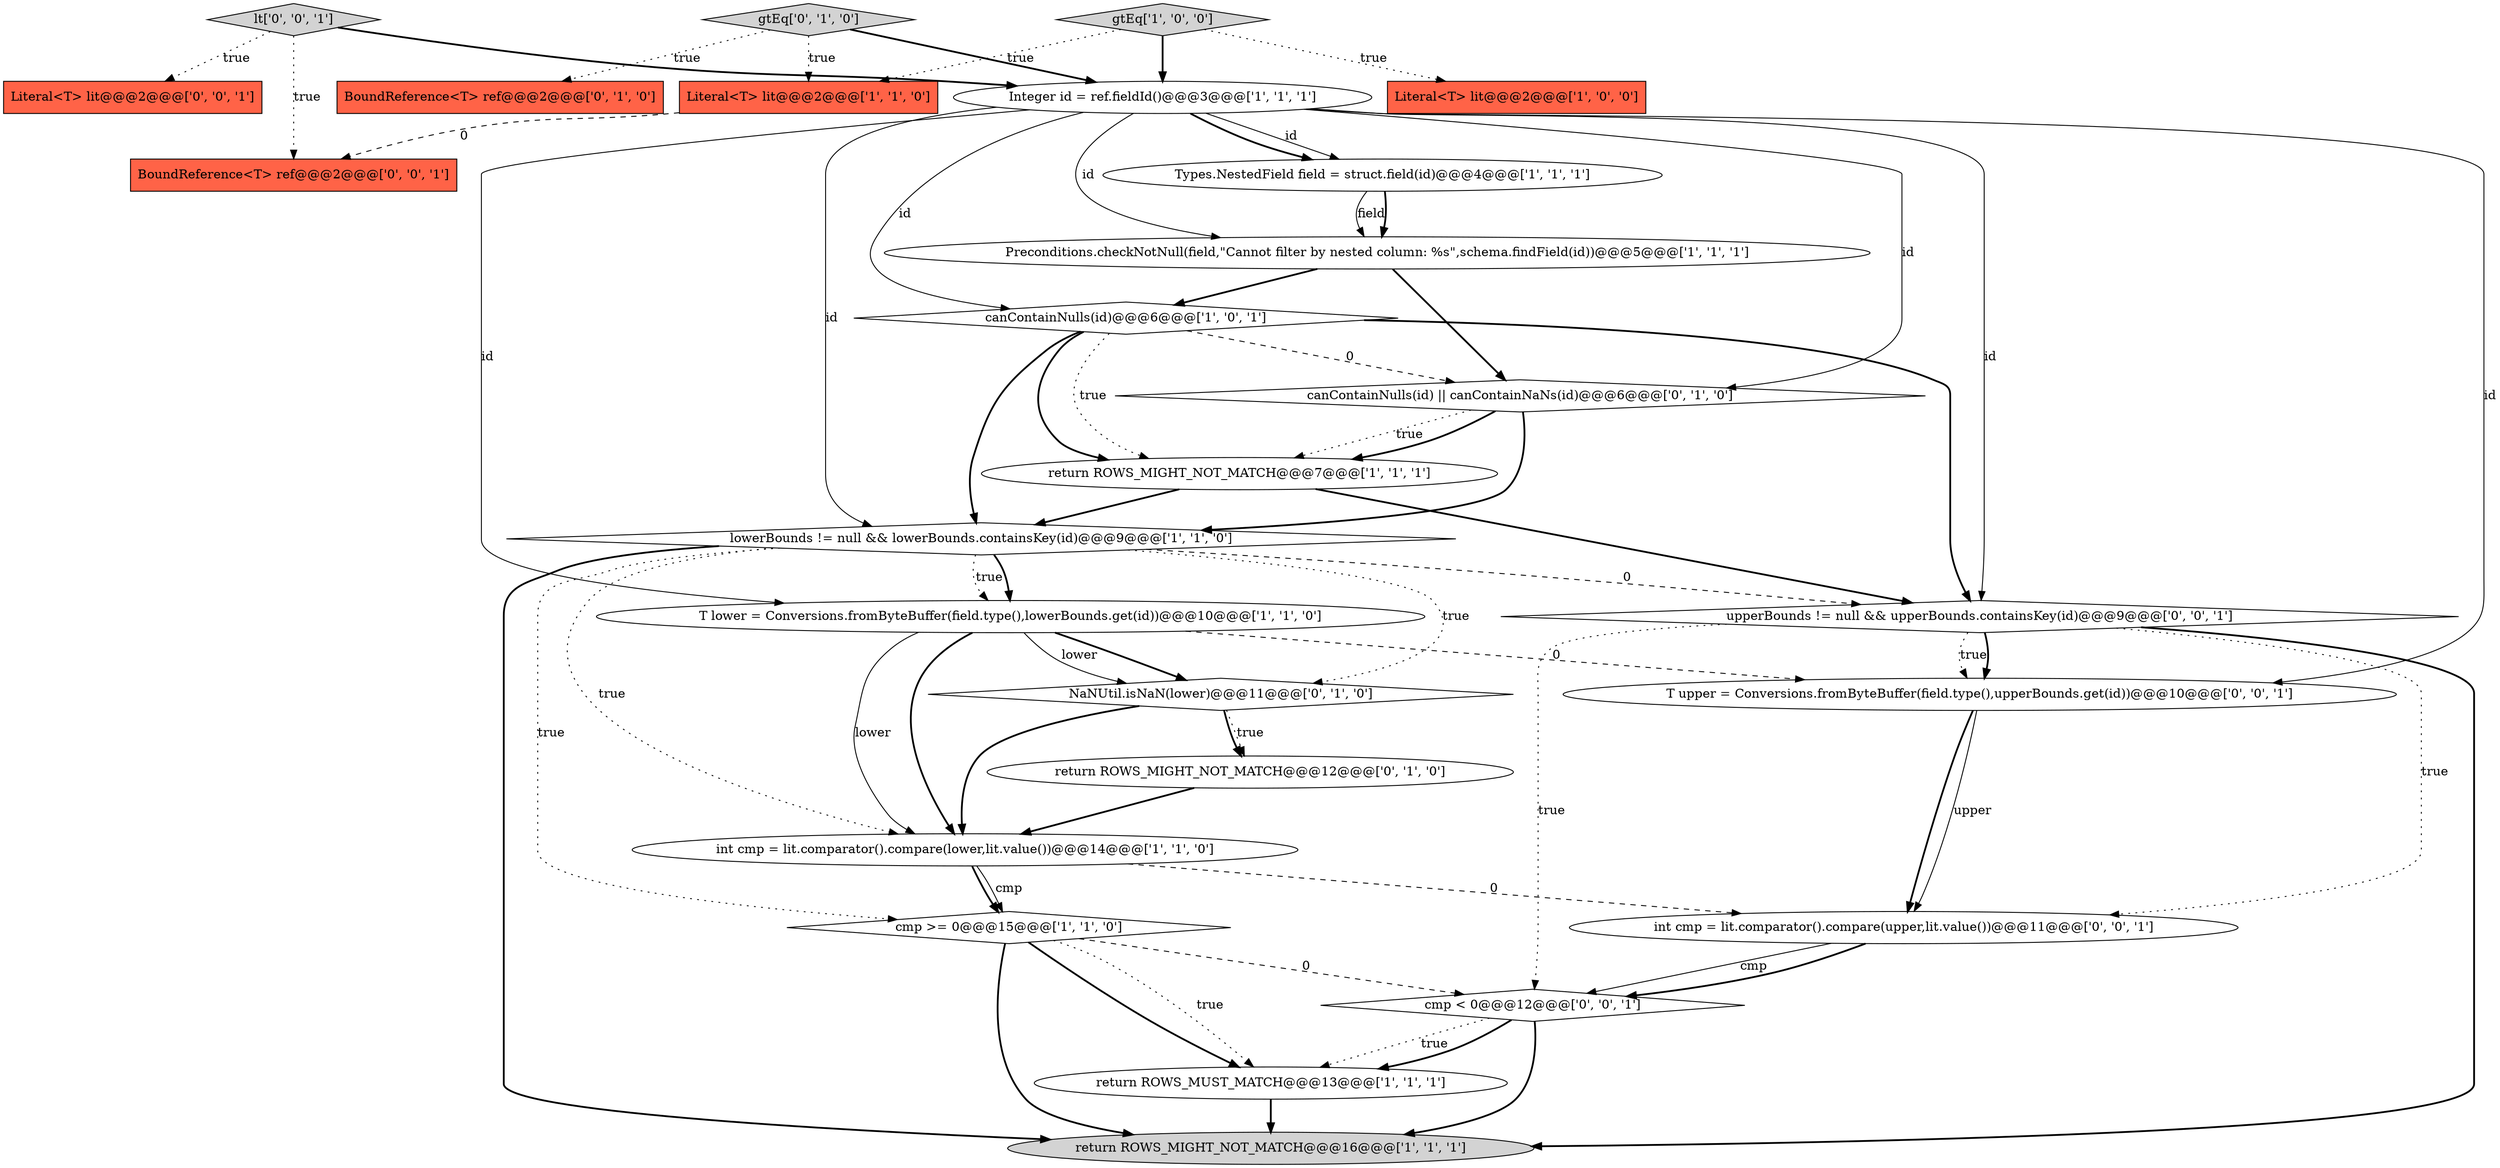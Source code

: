 digraph {
1 [style = filled, label = "T lower = Conversions.fromByteBuffer(field.type(),lowerBounds.get(id))@@@10@@@['1', '1', '0']", fillcolor = white, shape = ellipse image = "AAA0AAABBB1BBB"];
24 [style = filled, label = "upperBounds != null && upperBounds.containsKey(id)@@@9@@@['0', '0', '1']", fillcolor = white, shape = diamond image = "AAA0AAABBB3BBB"];
17 [style = filled, label = "BoundReference<T> ref@@@2@@@['0', '1', '0']", fillcolor = tomato, shape = box image = "AAA0AAABBB2BBB"];
18 [style = filled, label = "return ROWS_MIGHT_NOT_MATCH@@@12@@@['0', '1', '0']", fillcolor = white, shape = ellipse image = "AAA1AAABBB2BBB"];
22 [style = filled, label = "lt['0', '0', '1']", fillcolor = lightgray, shape = diamond image = "AAA0AAABBB3BBB"];
16 [style = filled, label = "canContainNulls(id) || canContainNaNs(id)@@@6@@@['0', '1', '0']", fillcolor = white, shape = diamond image = "AAA1AAABBB2BBB"];
3 [style = filled, label = "return ROWS_MIGHT_NOT_MATCH@@@7@@@['1', '1', '1']", fillcolor = white, shape = ellipse image = "AAA0AAABBB1BBB"];
9 [style = filled, label = "Literal<T> lit@@@2@@@['1', '1', '0']", fillcolor = tomato, shape = box image = "AAA0AAABBB1BBB"];
14 [style = filled, label = "NaNUtil.isNaN(lower)@@@11@@@['0', '1', '0']", fillcolor = white, shape = diamond image = "AAA1AAABBB2BBB"];
15 [style = filled, label = "gtEq['0', '1', '0']", fillcolor = lightgray, shape = diamond image = "AAA0AAABBB2BBB"];
11 [style = filled, label = "int cmp = lit.comparator().compare(lower,lit.value())@@@14@@@['1', '1', '0']", fillcolor = white, shape = ellipse image = "AAA0AAABBB1BBB"];
25 [style = filled, label = "int cmp = lit.comparator().compare(upper,lit.value())@@@11@@@['0', '0', '1']", fillcolor = white, shape = ellipse image = "AAA0AAABBB3BBB"];
13 [style = filled, label = "return ROWS_MUST_MATCH@@@13@@@['1', '1', '1']", fillcolor = white, shape = ellipse image = "AAA0AAABBB1BBB"];
4 [style = filled, label = "lowerBounds != null && lowerBounds.containsKey(id)@@@9@@@['1', '1', '0']", fillcolor = white, shape = diamond image = "AAA0AAABBB1BBB"];
20 [style = filled, label = "Literal<T> lit@@@2@@@['0', '0', '1']", fillcolor = tomato, shape = box image = "AAA0AAABBB3BBB"];
21 [style = filled, label = "cmp < 0@@@12@@@['0', '0', '1']", fillcolor = white, shape = diamond image = "AAA0AAABBB3BBB"];
19 [style = filled, label = "T upper = Conversions.fromByteBuffer(field.type(),upperBounds.get(id))@@@10@@@['0', '0', '1']", fillcolor = white, shape = ellipse image = "AAA0AAABBB3BBB"];
5 [style = filled, label = "return ROWS_MIGHT_NOT_MATCH@@@16@@@['1', '1', '1']", fillcolor = lightgray, shape = ellipse image = "AAA0AAABBB1BBB"];
0 [style = filled, label = "cmp >= 0@@@15@@@['1', '1', '0']", fillcolor = white, shape = diamond image = "AAA0AAABBB1BBB"];
7 [style = filled, label = "Literal<T> lit@@@2@@@['1', '0', '0']", fillcolor = tomato, shape = box image = "AAA0AAABBB1BBB"];
2 [style = filled, label = "Integer id = ref.fieldId()@@@3@@@['1', '1', '1']", fillcolor = white, shape = ellipse image = "AAA0AAABBB1BBB"];
8 [style = filled, label = "canContainNulls(id)@@@6@@@['1', '0', '1']", fillcolor = white, shape = diamond image = "AAA0AAABBB1BBB"];
10 [style = filled, label = "gtEq['1', '0', '0']", fillcolor = lightgray, shape = diamond image = "AAA0AAABBB1BBB"];
6 [style = filled, label = "Preconditions.checkNotNull(field,\"Cannot filter by nested column: %s\",schema.findField(id))@@@5@@@['1', '1', '1']", fillcolor = white, shape = ellipse image = "AAA0AAABBB1BBB"];
23 [style = filled, label = "BoundReference<T> ref@@@2@@@['0', '0', '1']", fillcolor = tomato, shape = box image = "AAA0AAABBB3BBB"];
12 [style = filled, label = "Types.NestedField field = struct.field(id)@@@4@@@['1', '1', '1']", fillcolor = white, shape = ellipse image = "AAA0AAABBB1BBB"];
22->2 [style = bold, label=""];
15->17 [style = dotted, label="true"];
25->21 [style = solid, label="cmp"];
8->16 [style = dashed, label="0"];
3->24 [style = bold, label=""];
22->23 [style = dotted, label="true"];
10->2 [style = bold, label=""];
16->4 [style = bold, label=""];
14->18 [style = bold, label=""];
8->4 [style = bold, label=""];
14->18 [style = dotted, label="true"];
0->21 [style = dashed, label="0"];
2->1 [style = solid, label="id"];
11->0 [style = bold, label=""];
4->5 [style = bold, label=""];
11->0 [style = solid, label="cmp"];
12->6 [style = solid, label="field"];
22->20 [style = dotted, label="true"];
11->25 [style = dashed, label="0"];
2->4 [style = solid, label="id"];
19->25 [style = solid, label="upper"];
4->11 [style = dotted, label="true"];
16->3 [style = dotted, label="true"];
0->13 [style = dotted, label="true"];
21->13 [style = dotted, label="true"];
24->21 [style = dotted, label="true"];
2->12 [style = solid, label="id"];
4->1 [style = dotted, label="true"];
0->13 [style = bold, label=""];
2->8 [style = solid, label="id"];
6->8 [style = bold, label=""];
1->14 [style = bold, label=""];
14->11 [style = bold, label=""];
15->2 [style = bold, label=""];
4->0 [style = dotted, label="true"];
4->1 [style = bold, label=""];
8->3 [style = bold, label=""];
1->11 [style = solid, label="lower"];
1->11 [style = bold, label=""];
6->16 [style = bold, label=""];
25->21 [style = bold, label=""];
19->25 [style = bold, label=""];
24->19 [style = dotted, label="true"];
1->19 [style = dashed, label="0"];
2->6 [style = solid, label="id"];
16->3 [style = bold, label=""];
21->5 [style = bold, label=""];
4->14 [style = dotted, label="true"];
1->14 [style = solid, label="lower"];
18->11 [style = bold, label=""];
9->23 [style = dashed, label="0"];
2->19 [style = solid, label="id"];
10->7 [style = dotted, label="true"];
24->19 [style = bold, label=""];
8->3 [style = dotted, label="true"];
15->9 [style = dotted, label="true"];
24->25 [style = dotted, label="true"];
8->24 [style = bold, label=""];
2->24 [style = solid, label="id"];
2->16 [style = solid, label="id"];
0->5 [style = bold, label=""];
24->5 [style = bold, label=""];
10->9 [style = dotted, label="true"];
3->4 [style = bold, label=""];
13->5 [style = bold, label=""];
2->12 [style = bold, label=""];
12->6 [style = bold, label=""];
21->13 [style = bold, label=""];
4->24 [style = dashed, label="0"];
}

